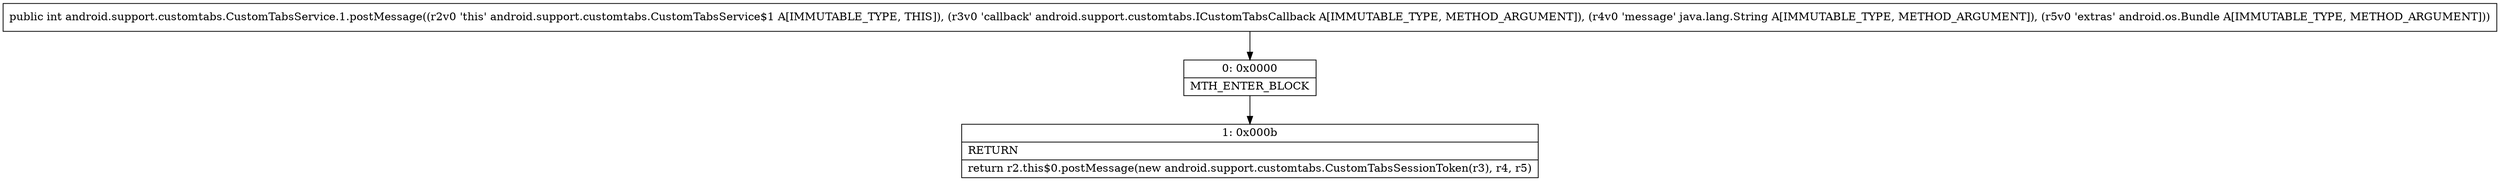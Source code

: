 digraph "CFG forandroid.support.customtabs.CustomTabsService.1.postMessage(Landroid\/support\/customtabs\/ICustomTabsCallback;Ljava\/lang\/String;Landroid\/os\/Bundle;)I" {
Node_0 [shape=record,label="{0\:\ 0x0000|MTH_ENTER_BLOCK\l}"];
Node_1 [shape=record,label="{1\:\ 0x000b|RETURN\l|return r2.this$0.postMessage(new android.support.customtabs.CustomTabsSessionToken(r3), r4, r5)\l}"];
MethodNode[shape=record,label="{public int android.support.customtabs.CustomTabsService.1.postMessage((r2v0 'this' android.support.customtabs.CustomTabsService$1 A[IMMUTABLE_TYPE, THIS]), (r3v0 'callback' android.support.customtabs.ICustomTabsCallback A[IMMUTABLE_TYPE, METHOD_ARGUMENT]), (r4v0 'message' java.lang.String A[IMMUTABLE_TYPE, METHOD_ARGUMENT]), (r5v0 'extras' android.os.Bundle A[IMMUTABLE_TYPE, METHOD_ARGUMENT])) }"];
MethodNode -> Node_0;
Node_0 -> Node_1;
}

